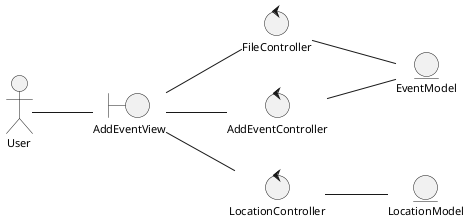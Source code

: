 @startuml analysisClassDiagramUC6
skinparam style strictuml
left to right direction
skinparam defaultTextAlignment center
skinparam defaultFontSize 11

actor "User" as user

entity "EventModel" as eventModel
entity "LocationModel" as locationModel

boundary "AddEventView" as addEventView

control "FileController" as fileController
control "AddEventController" as addEventController
control "LocationController" as locationController


user -- addEventView

addEventView -- addEventController
addEventView -- locationController
addEventView -- fileController

addEventController -- eventModel
fileController -- eventModel
locationController -- locationModel

@enduml